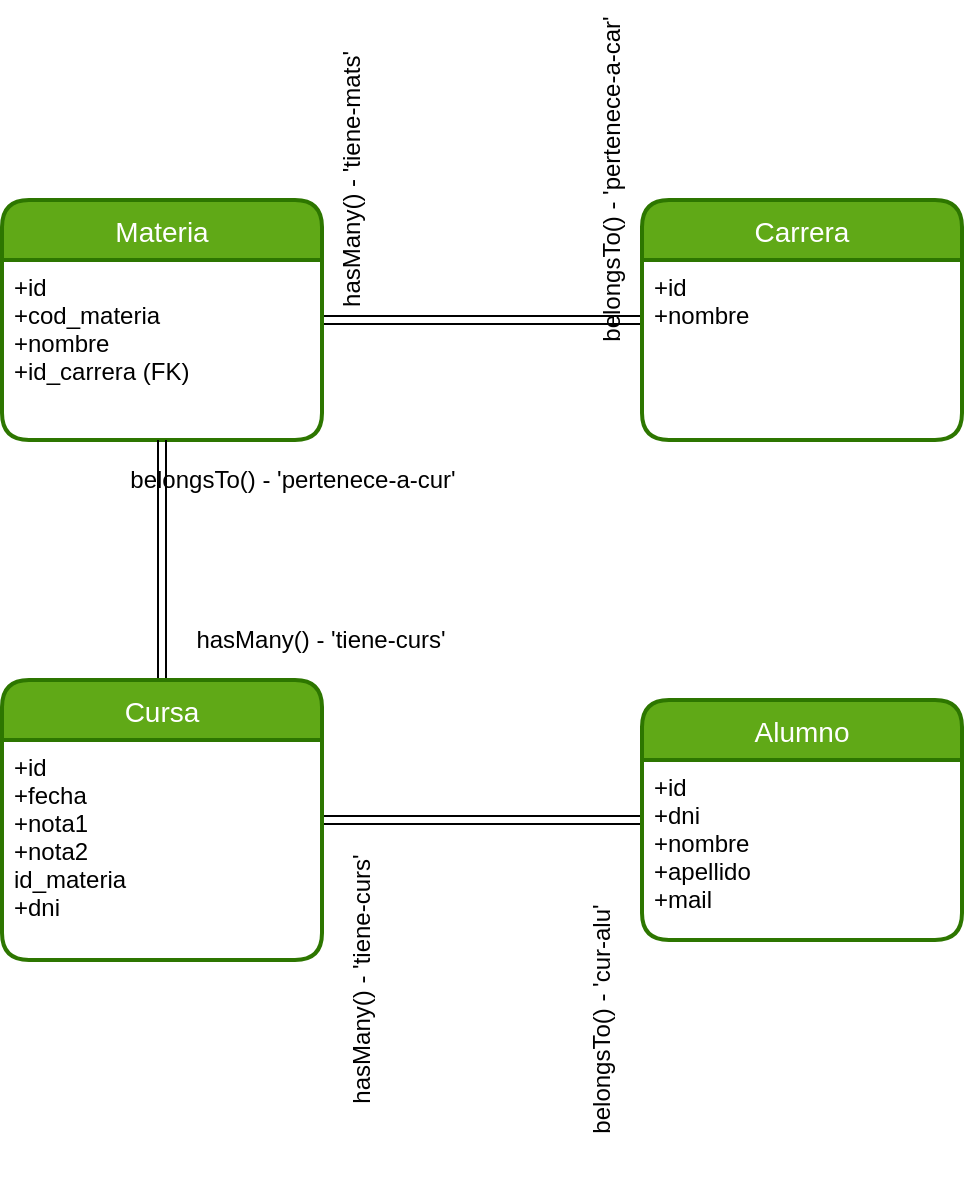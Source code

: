 <mxfile>
    <diagram id="r-e8Xfkd-kcNvf9qeX1_" name="Página-1">
        <mxGraphModel dx="790" dy="1655" grid="1" gridSize="10" guides="1" tooltips="1" connect="1" arrows="1" fold="1" page="1" pageScale="1" pageWidth="827" pageHeight="1169" math="0" shadow="0">
            <root>
                <mxCell id="0"/>
                <mxCell id="1" parent="0"/>
                <mxCell id="7" value="" style="edgeStyle=none;html=1;shape=link;" parent="1" source="2" target="5" edge="1">
                    <mxGeometry relative="1" as="geometry"/>
                </mxCell>
                <mxCell id="2" value="Carrera" style="swimlane;childLayout=stackLayout;horizontal=1;startSize=30;horizontalStack=0;rounded=1;fontSize=14;fontStyle=0;strokeWidth=2;resizeParent=0;resizeLast=1;shadow=0;dashed=0;align=center;fillColor=#60a917;fontColor=#ffffff;strokeColor=#2D7600;gradientColor=none;swimlaneFillColor=default;" parent="1" vertex="1">
                    <mxGeometry x="380" y="40" width="160" height="120" as="geometry"/>
                </mxCell>
                <mxCell id="3" value="+id&#10;+nombre" style="align=left;strokeColor=none;fillColor=none;spacingLeft=4;fontSize=12;verticalAlign=top;resizable=0;rotatable=0;part=1;" parent="2" vertex="1">
                    <mxGeometry y="30" width="160" height="90" as="geometry"/>
                </mxCell>
                <mxCell id="5" value="Materia" style="swimlane;childLayout=stackLayout;horizontal=1;startSize=30;horizontalStack=0;rounded=1;fontSize=14;fontStyle=0;strokeWidth=2;resizeParent=0;resizeLast=1;shadow=0;dashed=0;align=center;fillColor=#60a917;fontColor=#ffffff;strokeColor=#2D7600;swimlaneFillColor=default;" parent="1" vertex="1">
                    <mxGeometry x="60" y="40" width="160" height="120" as="geometry"/>
                </mxCell>
                <mxCell id="6" value="+id&#10;+cod_materia&#10;+nombre&#10;+id_carrera (FK)" style="align=left;strokeColor=none;fillColor=none;spacingLeft=4;fontSize=12;verticalAlign=top;resizable=0;rotatable=0;part=1;" parent="5" vertex="1">
                    <mxGeometry y="30" width="160" height="90" as="geometry"/>
                </mxCell>
                <mxCell id="17" value="" style="edgeStyle=none;html=1;shape=link;" edge="1" parent="1" source="12" target="15">
                    <mxGeometry relative="1" as="geometry"/>
                </mxCell>
                <mxCell id="12" value="Alumno" style="swimlane;childLayout=stackLayout;horizontal=1;startSize=30;horizontalStack=0;rounded=1;fontSize=14;fontStyle=0;strokeWidth=2;resizeParent=0;resizeLast=1;shadow=0;dashed=0;align=center;fillColor=#60a917;fontColor=#ffffff;strokeColor=#2D7600;swimlaneFillColor=default;" vertex="1" parent="1">
                    <mxGeometry x="380" y="290" width="160" height="120" as="geometry"/>
                </mxCell>
                <mxCell id="13" value="+id&#10;+dni&#10;+nombre&#10;+apellido&#10;+mail" style="align=left;strokeColor=none;fillColor=none;spacingLeft=4;fontSize=12;verticalAlign=top;resizable=0;rotatable=0;part=1;" vertex="1" parent="12">
                    <mxGeometry y="30" width="160" height="90" as="geometry"/>
                </mxCell>
                <mxCell id="19" style="edgeStyle=none;html=1;exitX=0.5;exitY=0;exitDx=0;exitDy=0;strokeColor=default;shape=link;" edge="1" parent="1" source="15" target="6">
                    <mxGeometry relative="1" as="geometry"/>
                </mxCell>
                <mxCell id="15" value="Cursa" style="swimlane;childLayout=stackLayout;horizontal=1;startSize=30;horizontalStack=0;rounded=1;fontSize=14;fontStyle=0;strokeWidth=2;resizeParent=0;resizeLast=1;shadow=0;dashed=0;align=center;fillColor=#60a917;fontColor=#ffffff;strokeColor=#2D7600;swimlaneFillColor=default;" vertex="1" parent="1">
                    <mxGeometry x="60" y="280" width="160" height="140" as="geometry"/>
                </mxCell>
                <mxCell id="16" value="+id&#10;+fecha&#10;+nota1&#10;+nota2&#10;id_materia&#10;+dni" style="align=left;strokeColor=none;fillColor=none;spacingLeft=4;fontSize=12;verticalAlign=top;resizable=0;rotatable=0;part=1;" vertex="1" parent="15">
                    <mxGeometry y="30" width="160" height="110" as="geometry"/>
                </mxCell>
                <mxCell id="20" value="hasMany() - 'tiene-mats'" style="text;html=1;resizable=0;autosize=1;align=center;verticalAlign=middle;points=[];fillColor=none;strokeColor=none;rounded=0;rotation=-90;" vertex="1" parent="1">
                    <mxGeometry x="165" y="20" width="140" height="20" as="geometry"/>
                </mxCell>
                <mxCell id="21" value="belongsTo() - 'pertenece-a-car'" style="text;html=1;resizable=0;autosize=1;align=center;verticalAlign=middle;points=[];fillColor=none;strokeColor=none;rounded=0;rotation=-90;" vertex="1" parent="1">
                    <mxGeometry x="275" y="20" width="180" height="20" as="geometry"/>
                </mxCell>
                <mxCell id="22" value="belongsTo() - 'pertenece-a-cur'" style="text;html=1;resizable=0;autosize=1;align=center;verticalAlign=middle;points=[];fillColor=none;strokeColor=none;rounded=0;" vertex="1" parent="1">
                    <mxGeometry x="115" y="170" width="180" height="20" as="geometry"/>
                </mxCell>
                <mxCell id="23" value="hasMany() - 'tiene-curs'" style="text;html=1;resizable=0;autosize=1;align=center;verticalAlign=middle;points=[];fillColor=none;strokeColor=none;rounded=0;" vertex="1" parent="1">
                    <mxGeometry x="149" y="250" width="140" height="20" as="geometry"/>
                </mxCell>
                <mxCell id="24" value="hasMany() - 'tiene-curs'" style="text;html=1;resizable=0;autosize=1;align=center;verticalAlign=middle;points=[];fillColor=none;strokeColor=none;rounded=0;rotation=-90;" vertex="1" parent="1">
                    <mxGeometry x="170" y="420" width="140" height="20" as="geometry"/>
                </mxCell>
                <mxCell id="25" value="belongsTo() - 'cur-alu'" style="text;html=1;resizable=0;autosize=1;align=center;verticalAlign=middle;points=[];fillColor=none;strokeColor=none;rounded=0;rotation=-90;" vertex="1" parent="1">
                    <mxGeometry x="270" y="440" width="180" height="20" as="geometry"/>
                </mxCell>
            </root>
        </mxGraphModel>
    </diagram>
</mxfile>